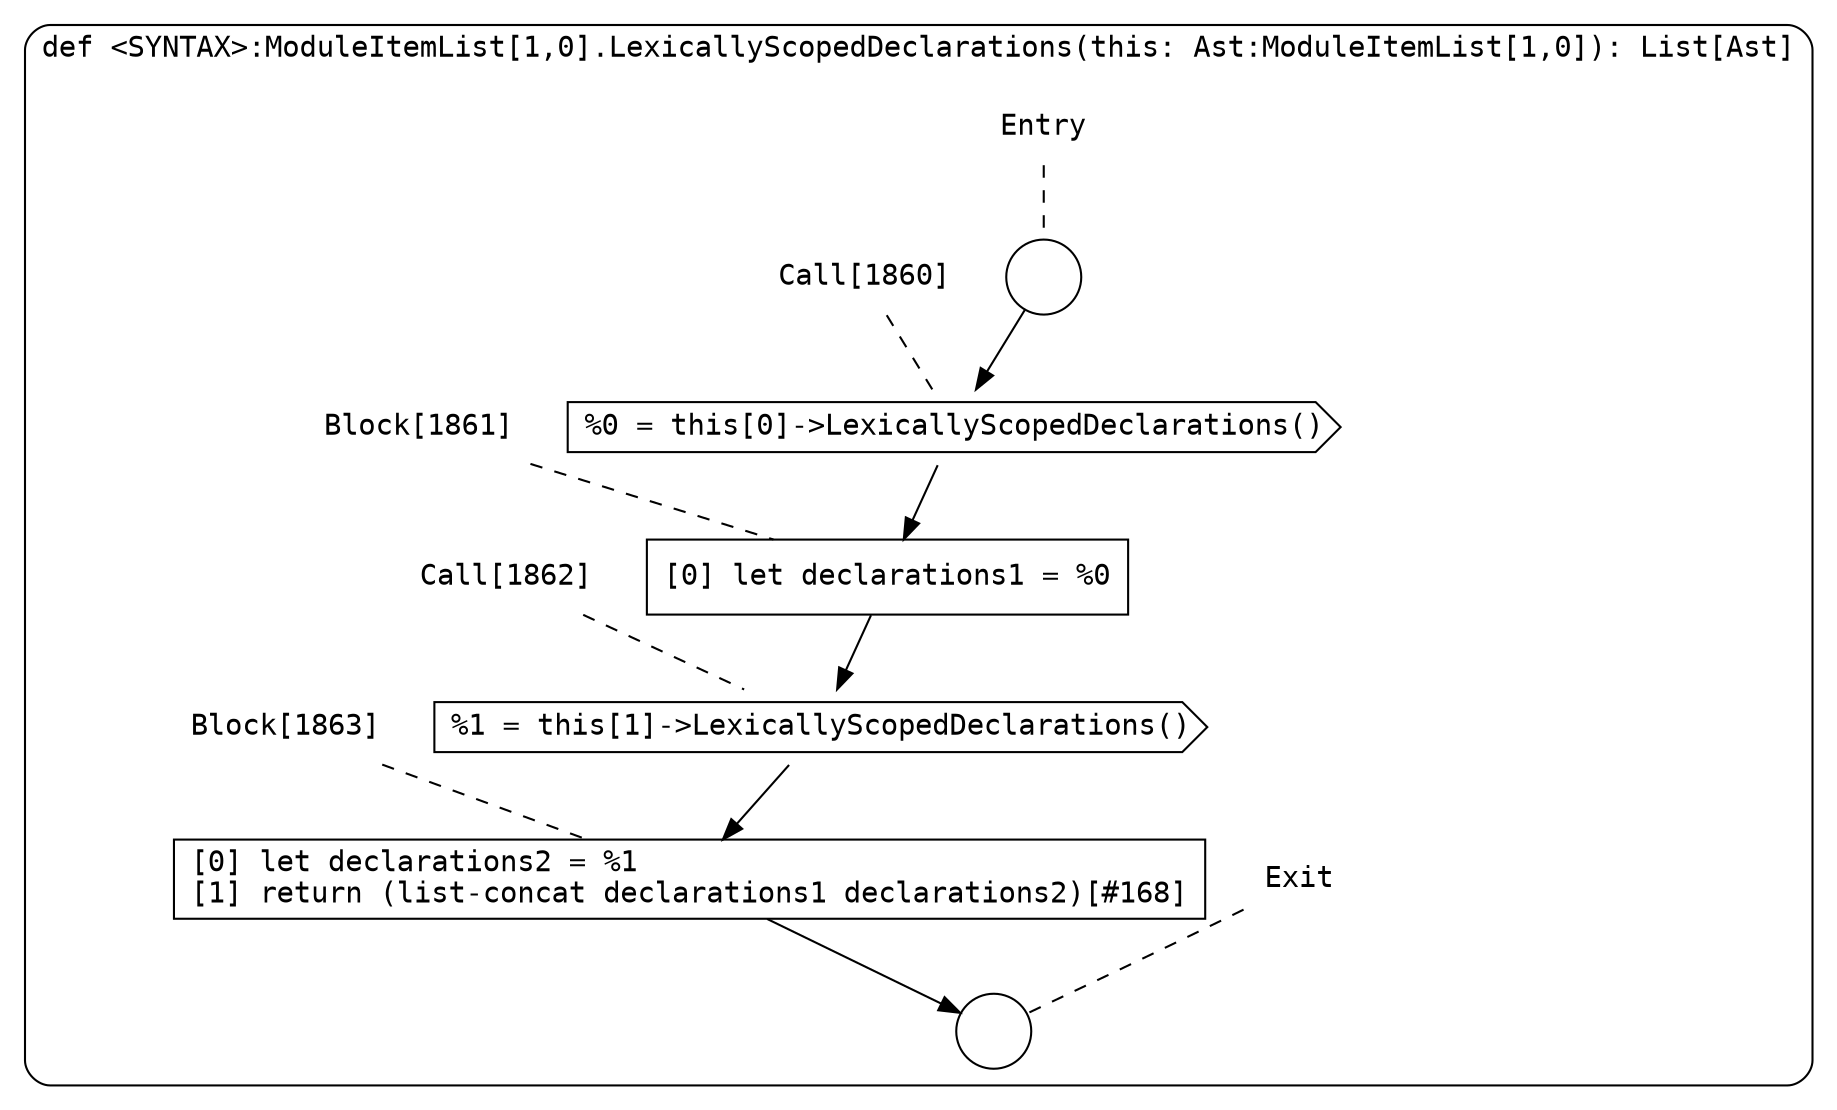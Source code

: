 digraph {
  graph [fontname = "Consolas"]
  node [fontname = "Consolas"]
  edge [fontname = "Consolas"]
  subgraph cluster310 {
    label = "def <SYNTAX>:ModuleItemList[1,0].LexicallyScopedDeclarations(this: Ast:ModuleItemList[1,0]): List[Ast]"
    style = rounded
    cluster310_entry_name [shape=none, label=<<font color="black">Entry</font>>]
    cluster310_entry_name -> cluster310_entry [arrowhead=none, color="black", style=dashed]
    cluster310_entry [shape=circle label=" " color="black" fillcolor="white" style=filled]
    cluster310_entry -> node1860 [color="black"]
    cluster310_exit_name [shape=none, label=<<font color="black">Exit</font>>]
    cluster310_exit_name -> cluster310_exit [arrowhead=none, color="black", style=dashed]
    cluster310_exit [shape=circle label=" " color="black" fillcolor="white" style=filled]
    node1860_name [shape=none, label=<<font color="black">Call[1860]</font>>]
    node1860_name -> node1860 [arrowhead=none, color="black", style=dashed]
    node1860 [shape=cds, label=<<font color="black">%0 = this[0]-&gt;LexicallyScopedDeclarations()</font>> color="black" fillcolor="white", style=filled]
    node1860 -> node1861 [color="black"]
    node1861_name [shape=none, label=<<font color="black">Block[1861]</font>>]
    node1861_name -> node1861 [arrowhead=none, color="black", style=dashed]
    node1861 [shape=box, label=<<font color="black">[0] let declarations1 = %0<BR ALIGN="LEFT"/></font>> color="black" fillcolor="white", style=filled]
    node1861 -> node1862 [color="black"]
    node1862_name [shape=none, label=<<font color="black">Call[1862]</font>>]
    node1862_name -> node1862 [arrowhead=none, color="black", style=dashed]
    node1862 [shape=cds, label=<<font color="black">%1 = this[1]-&gt;LexicallyScopedDeclarations()</font>> color="black" fillcolor="white", style=filled]
    node1862 -> node1863 [color="black"]
    node1863_name [shape=none, label=<<font color="black">Block[1863]</font>>]
    node1863_name -> node1863 [arrowhead=none, color="black", style=dashed]
    node1863 [shape=box, label=<<font color="black">[0] let declarations2 = %1<BR ALIGN="LEFT"/>[1] return (list-concat declarations1 declarations2)[#168]<BR ALIGN="LEFT"/></font>> color="black" fillcolor="white", style=filled]
    node1863 -> cluster310_exit [color="black"]
  }
}